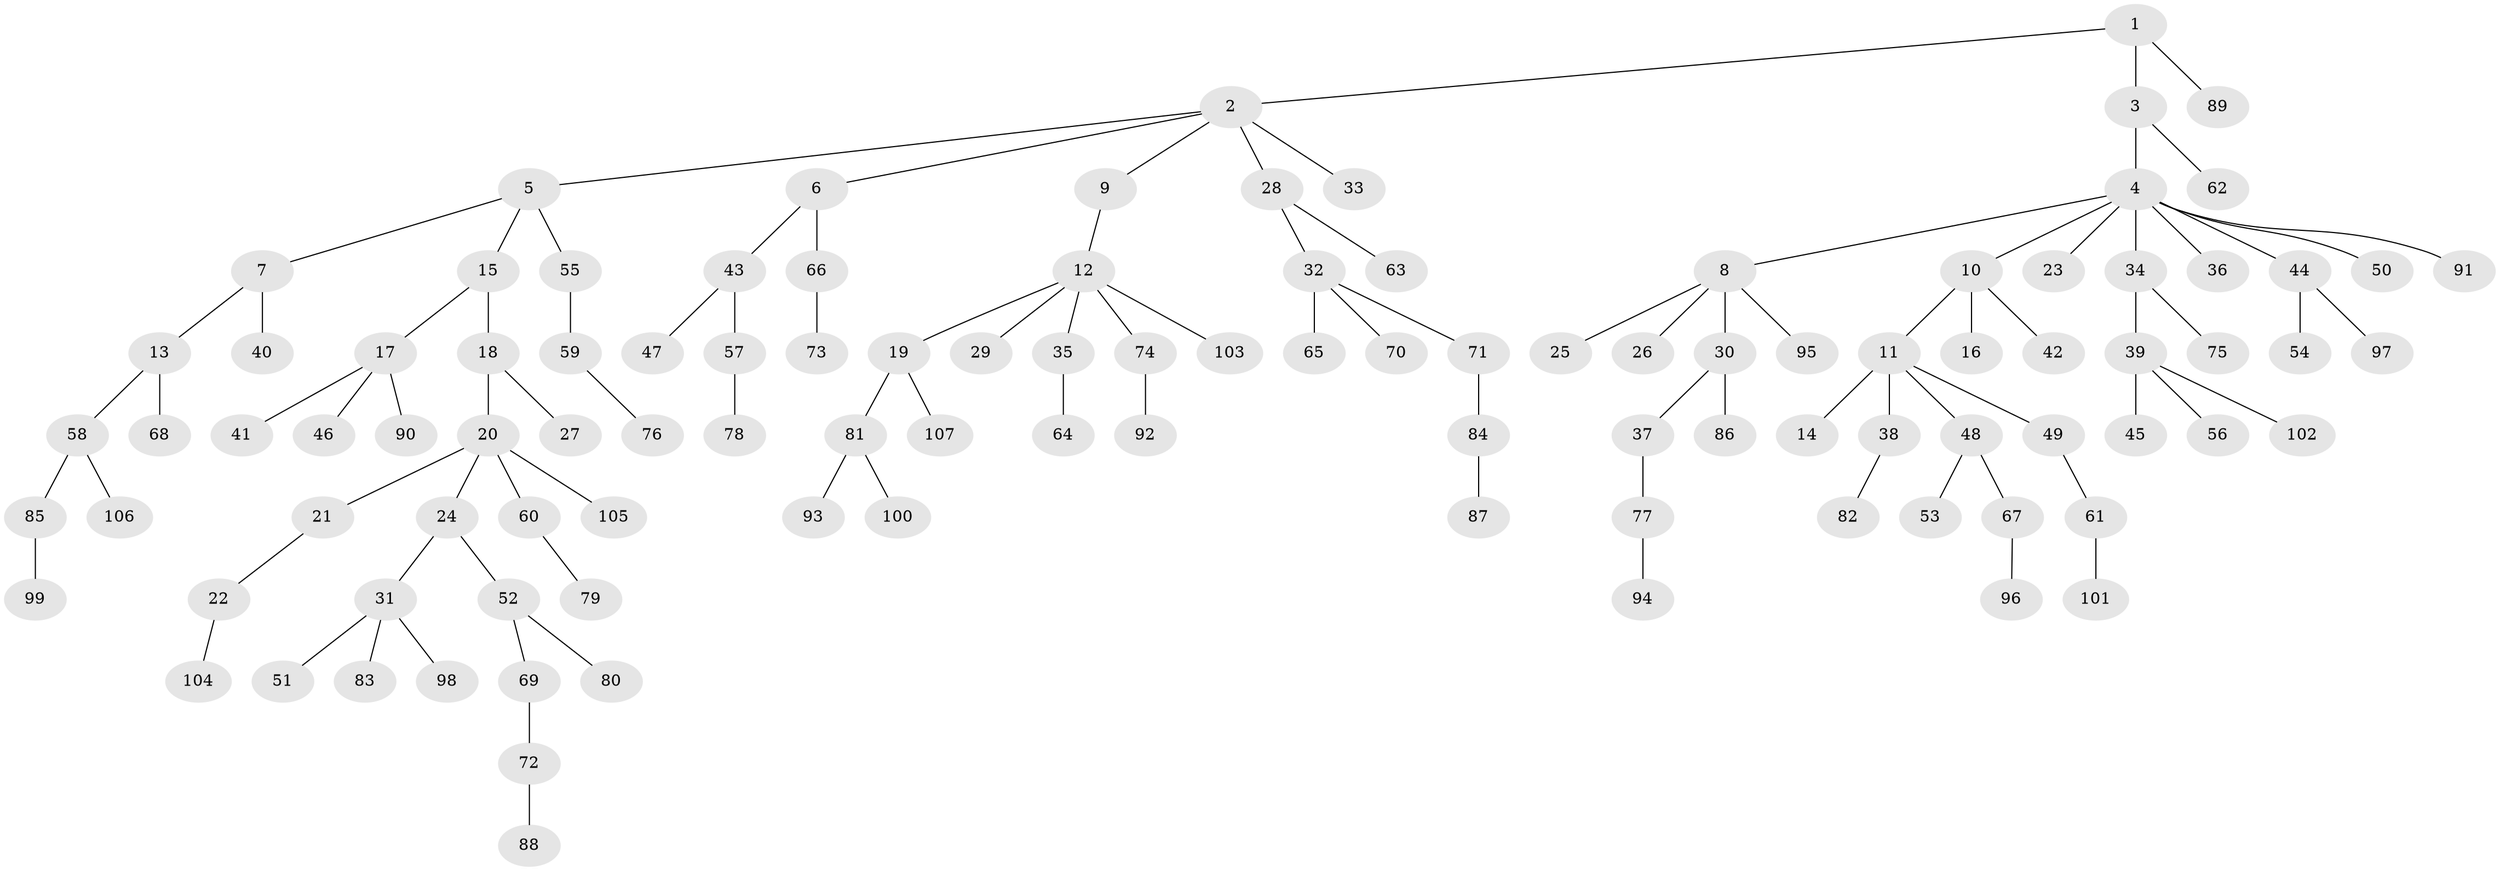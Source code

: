 // coarse degree distribution, {6: 0.023809523809523808, 10: 0.023809523809523808, 7: 0.023809523809523808, 2: 0.14285714285714285, 3: 0.047619047619047616, 1: 0.6666666666666666, 4: 0.047619047619047616, 5: 0.023809523809523808}
// Generated by graph-tools (version 1.1) at 2025/19/03/04/25 18:19:14]
// undirected, 107 vertices, 106 edges
graph export_dot {
graph [start="1"]
  node [color=gray90,style=filled];
  1;
  2;
  3;
  4;
  5;
  6;
  7;
  8;
  9;
  10;
  11;
  12;
  13;
  14;
  15;
  16;
  17;
  18;
  19;
  20;
  21;
  22;
  23;
  24;
  25;
  26;
  27;
  28;
  29;
  30;
  31;
  32;
  33;
  34;
  35;
  36;
  37;
  38;
  39;
  40;
  41;
  42;
  43;
  44;
  45;
  46;
  47;
  48;
  49;
  50;
  51;
  52;
  53;
  54;
  55;
  56;
  57;
  58;
  59;
  60;
  61;
  62;
  63;
  64;
  65;
  66;
  67;
  68;
  69;
  70;
  71;
  72;
  73;
  74;
  75;
  76;
  77;
  78;
  79;
  80;
  81;
  82;
  83;
  84;
  85;
  86;
  87;
  88;
  89;
  90;
  91;
  92;
  93;
  94;
  95;
  96;
  97;
  98;
  99;
  100;
  101;
  102;
  103;
  104;
  105;
  106;
  107;
  1 -- 2;
  1 -- 3;
  1 -- 89;
  2 -- 5;
  2 -- 6;
  2 -- 9;
  2 -- 28;
  2 -- 33;
  3 -- 4;
  3 -- 62;
  4 -- 8;
  4 -- 10;
  4 -- 23;
  4 -- 34;
  4 -- 36;
  4 -- 44;
  4 -- 50;
  4 -- 91;
  5 -- 7;
  5 -- 15;
  5 -- 55;
  6 -- 43;
  6 -- 66;
  7 -- 13;
  7 -- 40;
  8 -- 25;
  8 -- 26;
  8 -- 30;
  8 -- 95;
  9 -- 12;
  10 -- 11;
  10 -- 16;
  10 -- 42;
  11 -- 14;
  11 -- 38;
  11 -- 48;
  11 -- 49;
  12 -- 19;
  12 -- 29;
  12 -- 35;
  12 -- 74;
  12 -- 103;
  13 -- 58;
  13 -- 68;
  15 -- 17;
  15 -- 18;
  17 -- 41;
  17 -- 46;
  17 -- 90;
  18 -- 20;
  18 -- 27;
  19 -- 81;
  19 -- 107;
  20 -- 21;
  20 -- 24;
  20 -- 60;
  20 -- 105;
  21 -- 22;
  22 -- 104;
  24 -- 31;
  24 -- 52;
  28 -- 32;
  28 -- 63;
  30 -- 37;
  30 -- 86;
  31 -- 51;
  31 -- 83;
  31 -- 98;
  32 -- 65;
  32 -- 70;
  32 -- 71;
  34 -- 39;
  34 -- 75;
  35 -- 64;
  37 -- 77;
  38 -- 82;
  39 -- 45;
  39 -- 56;
  39 -- 102;
  43 -- 47;
  43 -- 57;
  44 -- 54;
  44 -- 97;
  48 -- 53;
  48 -- 67;
  49 -- 61;
  52 -- 69;
  52 -- 80;
  55 -- 59;
  57 -- 78;
  58 -- 85;
  58 -- 106;
  59 -- 76;
  60 -- 79;
  61 -- 101;
  66 -- 73;
  67 -- 96;
  69 -- 72;
  71 -- 84;
  72 -- 88;
  74 -- 92;
  77 -- 94;
  81 -- 93;
  81 -- 100;
  84 -- 87;
  85 -- 99;
}
